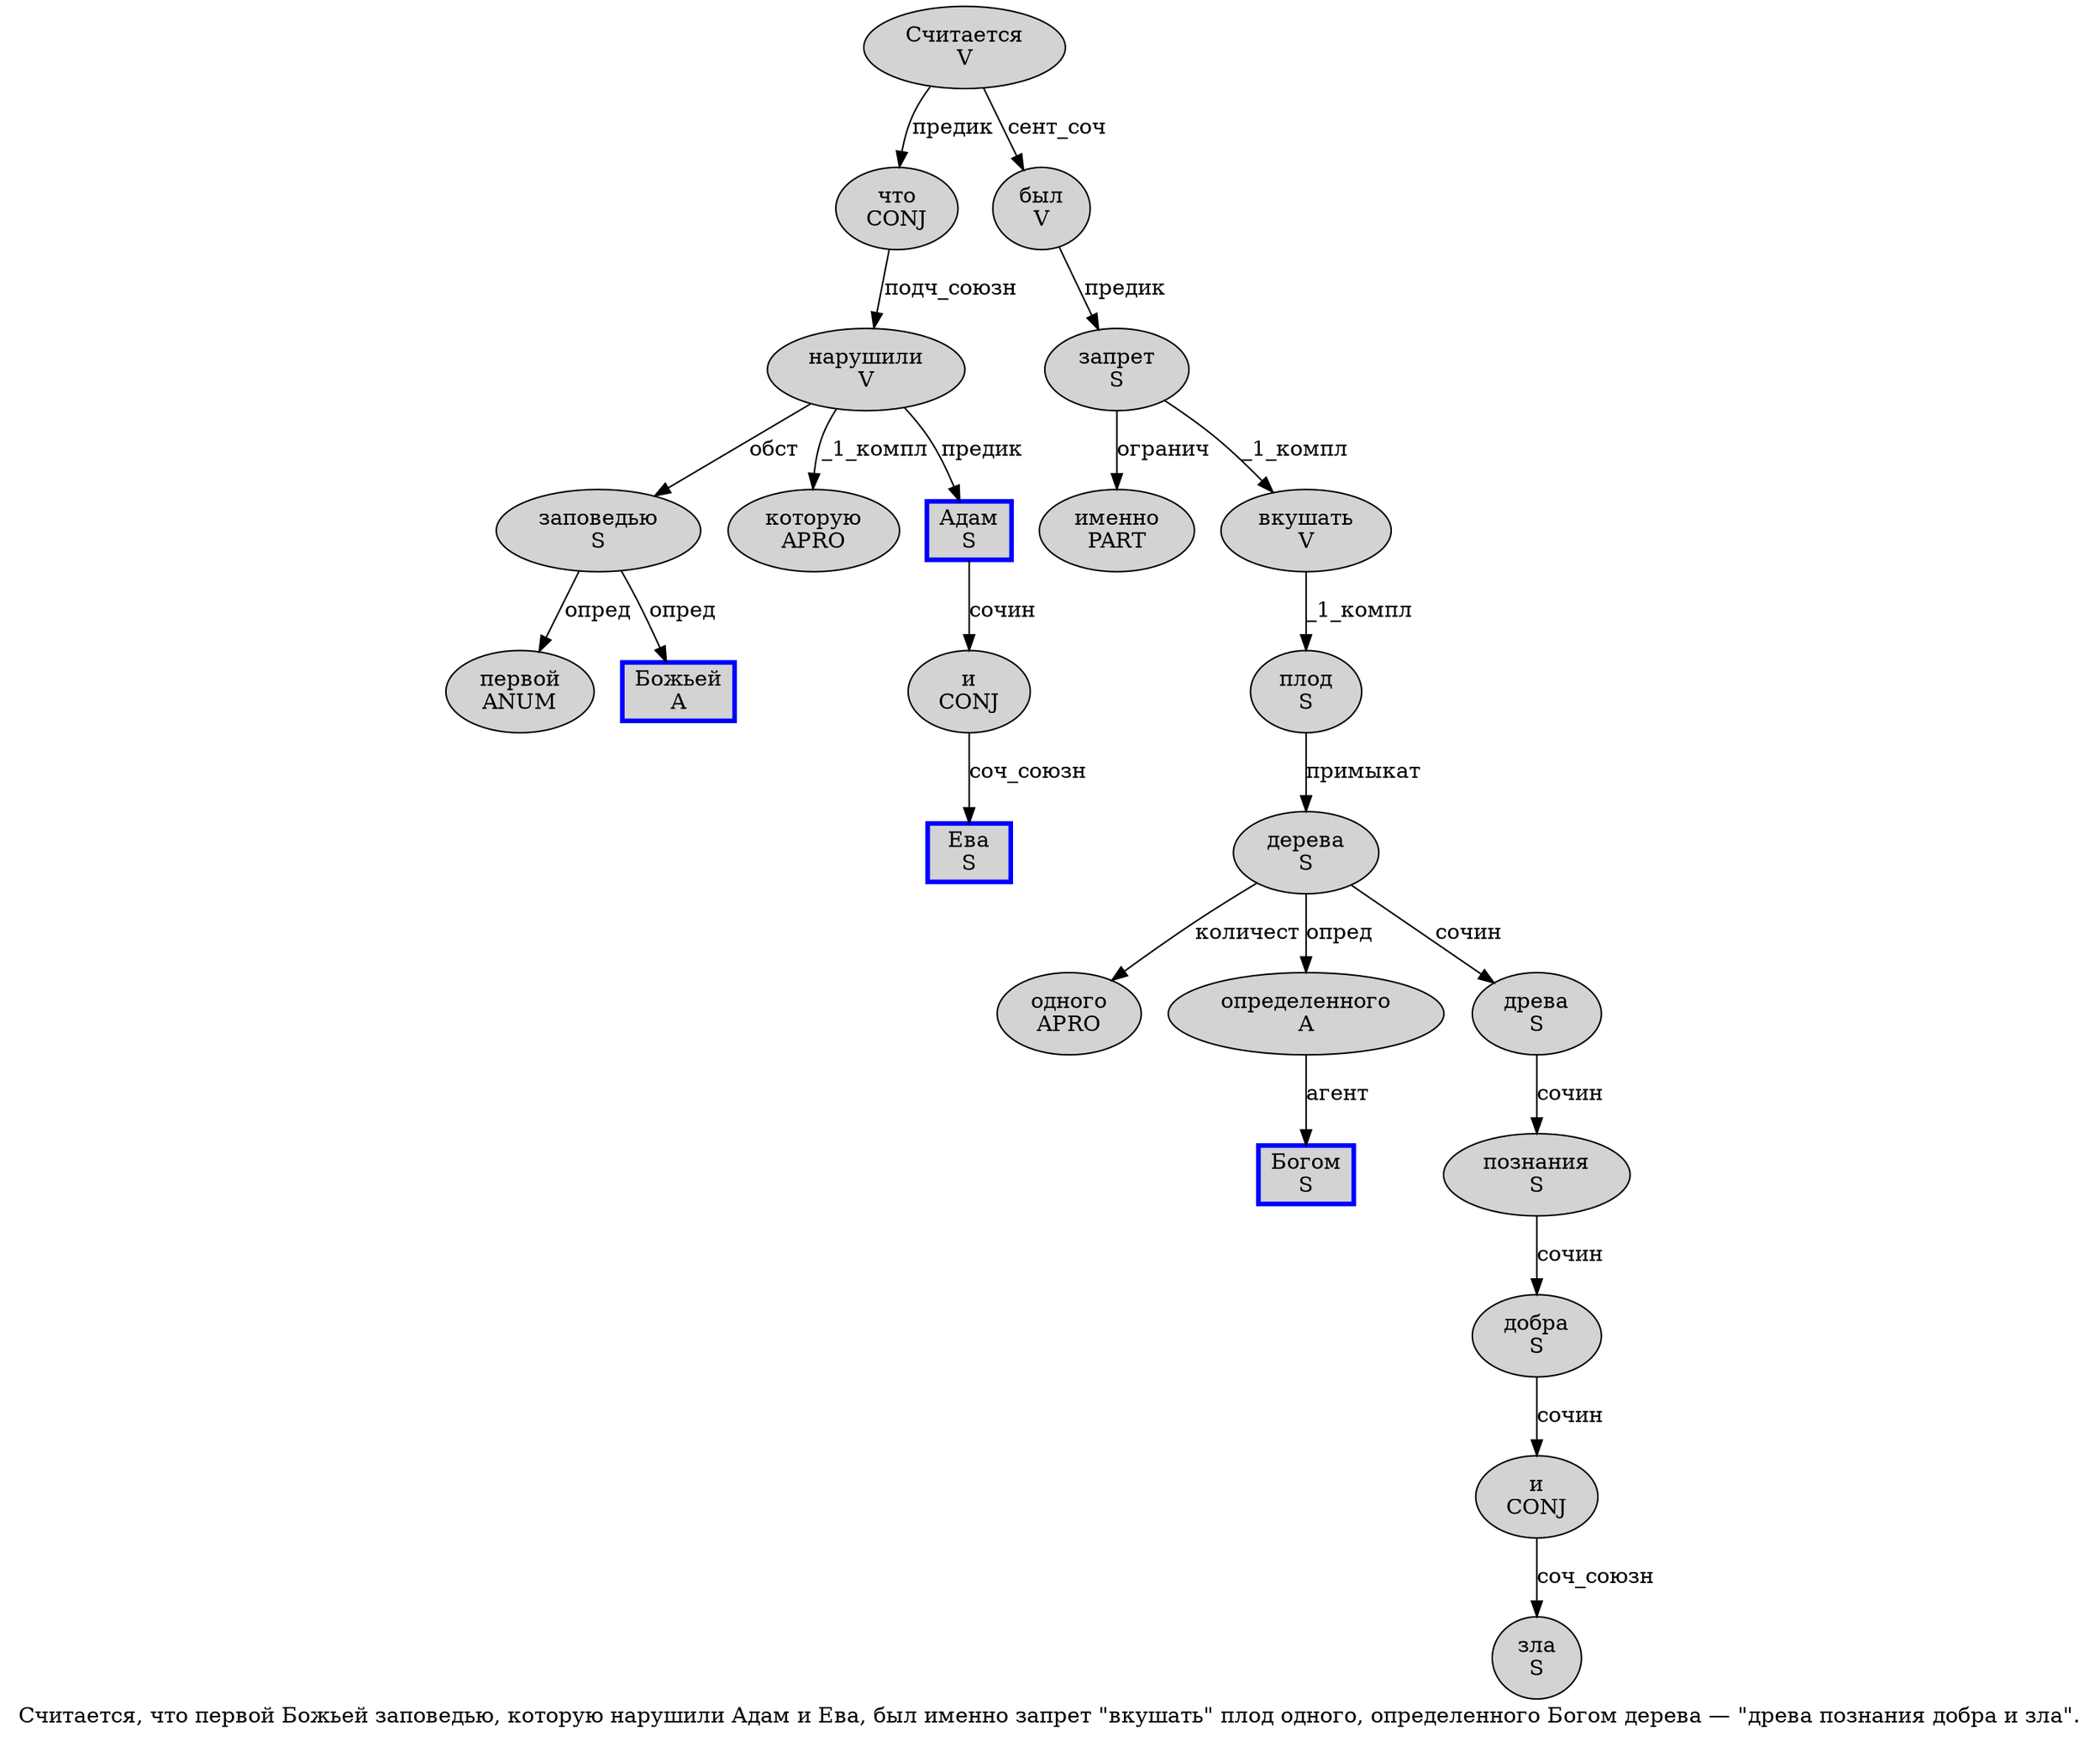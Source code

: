 digraph SENTENCE_1077 {
	graph [label="Считается, что первой Божьей заповедью, которую нарушили Адам и Ева, был именно запрет \"вкушать\" плод одного, определенного Богом дерева — \"древа познания добра и зла\"."]
	node [style=filled]
		0 [label="Считается
V" color="" fillcolor=lightgray penwidth=1 shape=ellipse]
		2 [label="что
CONJ" color="" fillcolor=lightgray penwidth=1 shape=ellipse]
		3 [label="первой
ANUM" color="" fillcolor=lightgray penwidth=1 shape=ellipse]
		4 [label="Божьей
A" color=blue fillcolor=lightgray penwidth=3 shape=box]
		5 [label="заповедью
S" color="" fillcolor=lightgray penwidth=1 shape=ellipse]
		7 [label="которую
APRO" color="" fillcolor=lightgray penwidth=1 shape=ellipse]
		8 [label="нарушили
V" color="" fillcolor=lightgray penwidth=1 shape=ellipse]
		9 [label="Адам
S" color=blue fillcolor=lightgray penwidth=3 shape=box]
		10 [label="и
CONJ" color="" fillcolor=lightgray penwidth=1 shape=ellipse]
		11 [label="Ева
S" color=blue fillcolor=lightgray penwidth=3 shape=box]
		13 [label="был
V" color="" fillcolor=lightgray penwidth=1 shape=ellipse]
		14 [label="именно
PART" color="" fillcolor=lightgray penwidth=1 shape=ellipse]
		15 [label="запрет
S" color="" fillcolor=lightgray penwidth=1 shape=ellipse]
		17 [label="вкушать
V" color="" fillcolor=lightgray penwidth=1 shape=ellipse]
		19 [label="плод
S" color="" fillcolor=lightgray penwidth=1 shape=ellipse]
		20 [label="одного
APRO" color="" fillcolor=lightgray penwidth=1 shape=ellipse]
		22 [label="определенного
A" color="" fillcolor=lightgray penwidth=1 shape=ellipse]
		23 [label="Богом
S" color=blue fillcolor=lightgray penwidth=3 shape=box]
		24 [label="дерева
S" color="" fillcolor=lightgray penwidth=1 shape=ellipse]
		27 [label="древа
S" color="" fillcolor=lightgray penwidth=1 shape=ellipse]
		28 [label="познания
S" color="" fillcolor=lightgray penwidth=1 shape=ellipse]
		29 [label="добра
S" color="" fillcolor=lightgray penwidth=1 shape=ellipse]
		30 [label="и
CONJ" color="" fillcolor=lightgray penwidth=1 shape=ellipse]
		31 [label="зла
S" color="" fillcolor=lightgray penwidth=1 shape=ellipse]
			17 -> 19 [label="_1_компл"]
			29 -> 30 [label="сочин"]
			8 -> 5 [label="обст"]
			8 -> 7 [label="_1_компл"]
			8 -> 9 [label="предик"]
			27 -> 28 [label="сочин"]
			13 -> 15 [label="предик"]
			0 -> 2 [label="предик"]
			0 -> 13 [label="сент_соч"]
			24 -> 20 [label="количест"]
			24 -> 22 [label="опред"]
			24 -> 27 [label="сочин"]
			19 -> 24 [label="примыкат"]
			5 -> 3 [label="опред"]
			5 -> 4 [label="опред"]
			10 -> 11 [label="соч_союзн"]
			22 -> 23 [label="агент"]
			30 -> 31 [label="соч_союзн"]
			15 -> 14 [label="огранич"]
			15 -> 17 [label="_1_компл"]
			2 -> 8 [label="подч_союзн"]
			28 -> 29 [label="сочин"]
			9 -> 10 [label="сочин"]
}